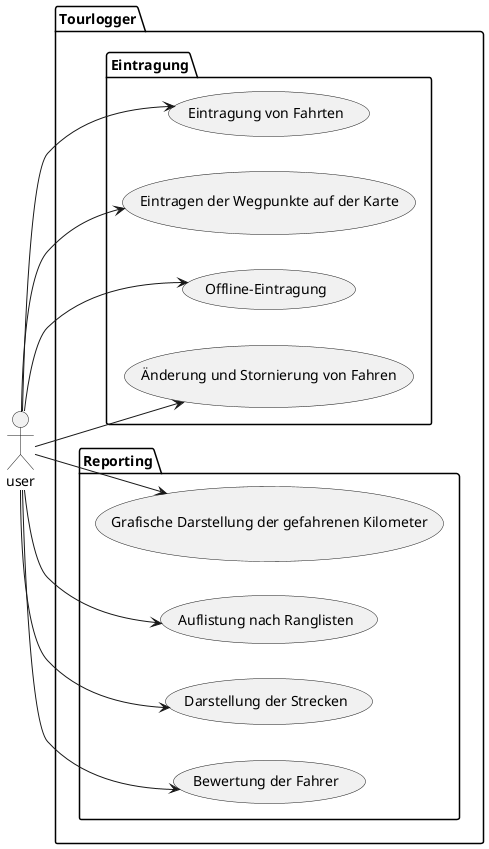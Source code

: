 @startuml
package Tourlogger {
package Eintragung {
(Eintragung von Fahrten) as a
(Eintragen der Wegpunkte auf der Karte) as b
(Offline-Eintragung) as c
(Änderung und Stornierung von Fahren) as d
}

package Reporting {
(Grafische Darstellung der gefahrenen Kilometer) as e
(Auflistung nach Ranglisten) as f
(Darstellung der Strecken) as g
(Bewertung der Fahrer) as h
}
}

left to right direction
:user: --> a
:user: --> b
:user: --> c
:user: --> d
:user: --> e
:user: --> f
:user: --> g
:user: --> h
@enduml